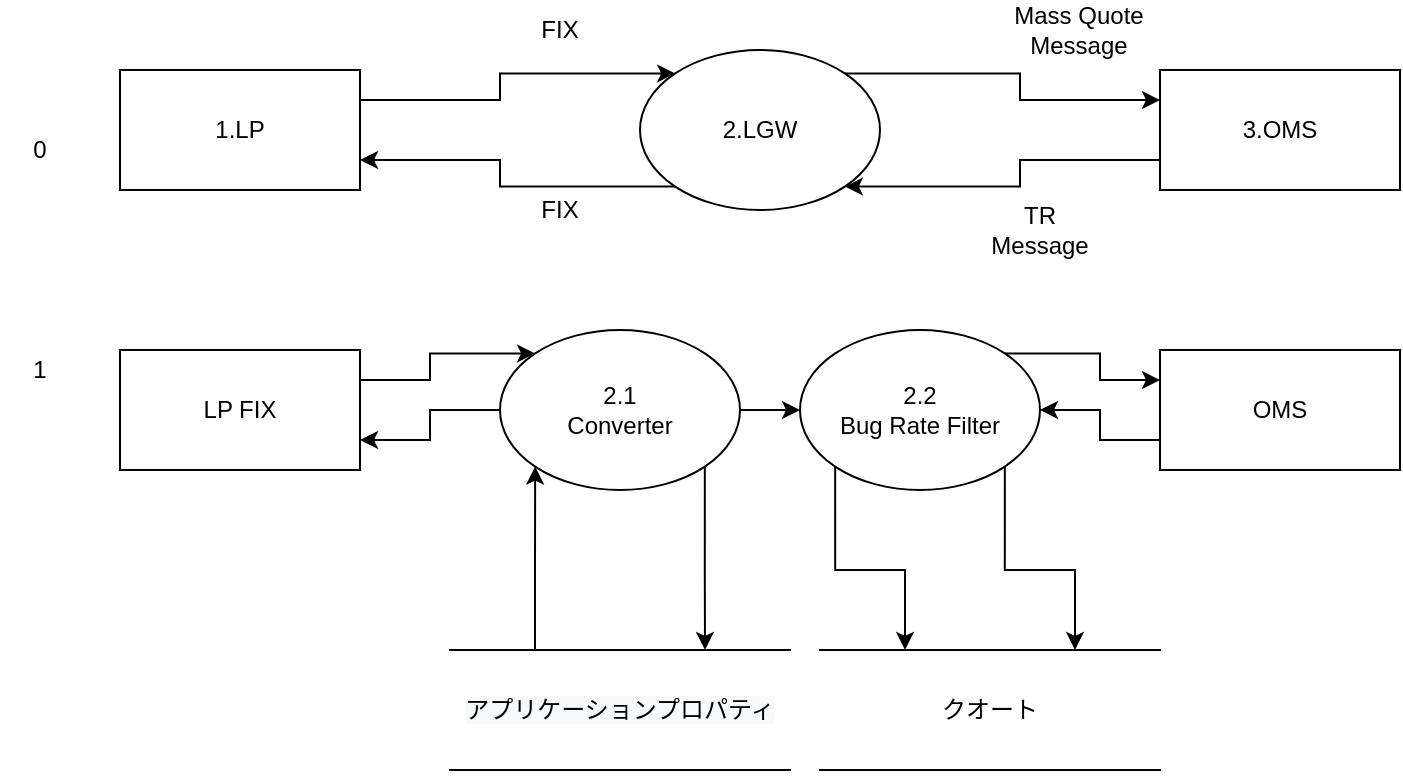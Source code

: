 <mxfile version="14.1.1" type="github">
  <diagram name="Page-1" id="ad52d381-51e7-2e0d-a935-2d0ddd2fd229">
    <mxGraphModel dx="1422" dy="835" grid="1" gridSize="10" guides="1" tooltips="1" connect="1" arrows="1" fold="1" page="1" pageScale="1" pageWidth="1100" pageHeight="850" background="#ffffff" math="0" shadow="0">
      <root>
        <mxCell id="0" />
        <mxCell id="1" parent="0" />
        <mxCell id="V-zPVXptcWE3XgrfxsmW-6" style="edgeStyle=orthogonalEdgeStyle;rounded=0;orthogonalLoop=1;jettySize=auto;html=1;exitX=1;exitY=0.25;exitDx=0;exitDy=0;entryX=0;entryY=0;entryDx=0;entryDy=0;" edge="1" parent="1" source="V-zPVXptcWE3XgrfxsmW-1" target="V-zPVXptcWE3XgrfxsmW-2">
          <mxGeometry relative="1" as="geometry" />
        </mxCell>
        <mxCell id="V-zPVXptcWE3XgrfxsmW-1" value="1.LP" style="rounded=0;whiteSpace=wrap;html=1;" vertex="1" parent="1">
          <mxGeometry x="120" y="50" width="120" height="60" as="geometry" />
        </mxCell>
        <mxCell id="V-zPVXptcWE3XgrfxsmW-7" style="edgeStyle=orthogonalEdgeStyle;rounded=0;orthogonalLoop=1;jettySize=auto;html=1;exitX=1;exitY=0;exitDx=0;exitDy=0;entryX=0;entryY=0.25;entryDx=0;entryDy=0;" edge="1" parent="1" source="V-zPVXptcWE3XgrfxsmW-2" target="V-zPVXptcWE3XgrfxsmW-5">
          <mxGeometry relative="1" as="geometry" />
        </mxCell>
        <mxCell id="V-zPVXptcWE3XgrfxsmW-25" style="edgeStyle=orthogonalEdgeStyle;rounded=0;orthogonalLoop=1;jettySize=auto;html=1;exitX=0;exitY=1;exitDx=0;exitDy=0;entryX=1;entryY=0.75;entryDx=0;entryDy=0;" edge="1" parent="1" source="V-zPVXptcWE3XgrfxsmW-2" target="V-zPVXptcWE3XgrfxsmW-1">
          <mxGeometry relative="1" as="geometry" />
        </mxCell>
        <mxCell id="V-zPVXptcWE3XgrfxsmW-2" value="2.LGW" style="ellipse;whiteSpace=wrap;html=1;" vertex="1" parent="1">
          <mxGeometry x="380" y="40" width="120" height="80" as="geometry" />
        </mxCell>
        <mxCell id="V-zPVXptcWE3XgrfxsmW-4" value="1" style="text;html=1;strokeColor=none;fillColor=none;align=center;verticalAlign=middle;whiteSpace=wrap;rounded=0;" vertex="1" parent="1">
          <mxGeometry x="60" y="190" width="40" height="20" as="geometry" />
        </mxCell>
        <mxCell id="V-zPVXptcWE3XgrfxsmW-26" style="edgeStyle=orthogonalEdgeStyle;rounded=0;orthogonalLoop=1;jettySize=auto;html=1;exitX=0;exitY=0.75;exitDx=0;exitDy=0;entryX=1;entryY=1;entryDx=0;entryDy=0;" edge="1" parent="1" source="V-zPVXptcWE3XgrfxsmW-5" target="V-zPVXptcWE3XgrfxsmW-2">
          <mxGeometry relative="1" as="geometry" />
        </mxCell>
        <mxCell id="V-zPVXptcWE3XgrfxsmW-5" value="3.OMS" style="rounded=0;whiteSpace=wrap;html=1;" vertex="1" parent="1">
          <mxGeometry x="640" y="50" width="120" height="60" as="geometry" />
        </mxCell>
        <mxCell id="V-zPVXptcWE3XgrfxsmW-8" value="0" style="text;html=1;strokeColor=none;fillColor=none;align=center;verticalAlign=middle;whiteSpace=wrap;rounded=0;" vertex="1" parent="1">
          <mxGeometry x="60" y="80" width="40" height="20" as="geometry" />
        </mxCell>
        <mxCell id="V-zPVXptcWE3XgrfxsmW-15" style="edgeStyle=orthogonalEdgeStyle;rounded=0;orthogonalLoop=1;jettySize=auto;html=1;exitX=1;exitY=0.25;exitDx=0;exitDy=0;entryX=0;entryY=0;entryDx=0;entryDy=0;" edge="1" parent="1" source="V-zPVXptcWE3XgrfxsmW-9" target="V-zPVXptcWE3XgrfxsmW-10">
          <mxGeometry relative="1" as="geometry" />
        </mxCell>
        <mxCell id="V-zPVXptcWE3XgrfxsmW-9" value="LP FIX" style="rounded=0;whiteSpace=wrap;html=1;" vertex="1" parent="1">
          <mxGeometry x="120" y="190" width="120" height="60" as="geometry" />
        </mxCell>
        <mxCell id="V-zPVXptcWE3XgrfxsmW-14" style="edgeStyle=orthogonalEdgeStyle;rounded=0;orthogonalLoop=1;jettySize=auto;html=1;exitX=1;exitY=1;exitDx=0;exitDy=0;entryX=0.75;entryY=0;entryDx=0;entryDy=0;" edge="1" parent="1" source="V-zPVXptcWE3XgrfxsmW-10" target="V-zPVXptcWE3XgrfxsmW-34">
          <mxGeometry relative="1" as="geometry">
            <mxPoint x="424.5" y="343" as="targetPoint" />
          </mxGeometry>
        </mxCell>
        <mxCell id="V-zPVXptcWE3XgrfxsmW-17" style="edgeStyle=orthogonalEdgeStyle;rounded=0;orthogonalLoop=1;jettySize=auto;html=1;exitX=1;exitY=0.5;exitDx=0;exitDy=0;" edge="1" parent="1" source="V-zPVXptcWE3XgrfxsmW-10" target="V-zPVXptcWE3XgrfxsmW-16">
          <mxGeometry relative="1" as="geometry" />
        </mxCell>
        <mxCell id="V-zPVXptcWE3XgrfxsmW-23" style="edgeStyle=orthogonalEdgeStyle;rounded=0;orthogonalLoop=1;jettySize=auto;html=1;exitX=0;exitY=0.5;exitDx=0;exitDy=0;entryX=1;entryY=0.75;entryDx=0;entryDy=0;" edge="1" parent="1" source="V-zPVXptcWE3XgrfxsmW-10" target="V-zPVXptcWE3XgrfxsmW-9">
          <mxGeometry relative="1" as="geometry" />
        </mxCell>
        <mxCell id="V-zPVXptcWE3XgrfxsmW-10" value="2.1 &lt;br&gt;Converter" style="ellipse;whiteSpace=wrap;html=1;" vertex="1" parent="1">
          <mxGeometry x="310" y="180" width="120" height="80" as="geometry" />
        </mxCell>
        <mxCell id="V-zPVXptcWE3XgrfxsmW-13" style="edgeStyle=orthogonalEdgeStyle;rounded=0;orthogonalLoop=1;jettySize=auto;html=1;exitX=0.25;exitY=0;exitDx=0;exitDy=0;entryX=0;entryY=1;entryDx=0;entryDy=0;" edge="1" parent="1" source="V-zPVXptcWE3XgrfxsmW-34" target="V-zPVXptcWE3XgrfxsmW-10">
          <mxGeometry relative="1" as="geometry">
            <mxPoint x="327.94" y="341.02" as="sourcePoint" />
          </mxGeometry>
        </mxCell>
        <mxCell id="V-zPVXptcWE3XgrfxsmW-19" style="edgeStyle=orthogonalEdgeStyle;rounded=0;orthogonalLoop=1;jettySize=auto;html=1;exitX=1;exitY=0;exitDx=0;exitDy=0;entryX=0;entryY=0.25;entryDx=0;entryDy=0;" edge="1" parent="1" source="V-zPVXptcWE3XgrfxsmW-16" target="V-zPVXptcWE3XgrfxsmW-18">
          <mxGeometry relative="1" as="geometry" />
        </mxCell>
        <mxCell id="V-zPVXptcWE3XgrfxsmW-21" style="edgeStyle=orthogonalEdgeStyle;rounded=0;orthogonalLoop=1;jettySize=auto;html=1;exitX=0;exitY=1;exitDx=0;exitDy=0;entryX=0.25;entryY=0;entryDx=0;entryDy=0;" edge="1" parent="1" source="V-zPVXptcWE3XgrfxsmW-16" target="V-zPVXptcWE3XgrfxsmW-35">
          <mxGeometry relative="1" as="geometry">
            <mxPoint x="490.5" y="343" as="targetPoint" />
          </mxGeometry>
        </mxCell>
        <mxCell id="V-zPVXptcWE3XgrfxsmW-22" style="edgeStyle=orthogonalEdgeStyle;rounded=0;orthogonalLoop=1;jettySize=auto;html=1;exitX=1;exitY=1;exitDx=0;exitDy=0;entryX=0.75;entryY=0;entryDx=0;entryDy=0;" edge="1" parent="1" source="V-zPVXptcWE3XgrfxsmW-16" target="V-zPVXptcWE3XgrfxsmW-35">
          <mxGeometry relative="1" as="geometry">
            <mxPoint x="609.5" y="343" as="targetPoint" />
          </mxGeometry>
        </mxCell>
        <mxCell id="V-zPVXptcWE3XgrfxsmW-16" value="2.2&lt;br&gt;Bug Rate Filter" style="ellipse;whiteSpace=wrap;html=1;" vertex="1" parent="1">
          <mxGeometry x="460" y="180" width="120" height="80" as="geometry" />
        </mxCell>
        <mxCell id="V-zPVXptcWE3XgrfxsmW-33" style="edgeStyle=orthogonalEdgeStyle;rounded=0;orthogonalLoop=1;jettySize=auto;html=1;exitX=0;exitY=0.75;exitDx=0;exitDy=0;entryX=1;entryY=0.5;entryDx=0;entryDy=0;" edge="1" parent="1" source="V-zPVXptcWE3XgrfxsmW-18" target="V-zPVXptcWE3XgrfxsmW-16">
          <mxGeometry relative="1" as="geometry" />
        </mxCell>
        <mxCell id="V-zPVXptcWE3XgrfxsmW-18" value="OMS" style="rounded=0;whiteSpace=wrap;html=1;" vertex="1" parent="1">
          <mxGeometry x="640" y="190" width="120" height="60" as="geometry" />
        </mxCell>
        <mxCell id="V-zPVXptcWE3XgrfxsmW-27" value="FIX" style="text;html=1;strokeColor=none;fillColor=none;align=center;verticalAlign=middle;whiteSpace=wrap;rounded=0;" vertex="1" parent="1">
          <mxGeometry x="320" y="20" width="40" height="20" as="geometry" />
        </mxCell>
        <mxCell id="V-zPVXptcWE3XgrfxsmW-29" value="FIX" style="text;html=1;strokeColor=none;fillColor=none;align=center;verticalAlign=middle;whiteSpace=wrap;rounded=0;" vertex="1" parent="1">
          <mxGeometry x="320" y="110" width="40" height="20" as="geometry" />
        </mxCell>
        <mxCell id="V-zPVXptcWE3XgrfxsmW-30" value="Mass Quote Message" style="text;html=1;strokeColor=none;fillColor=none;align=center;verticalAlign=middle;whiteSpace=wrap;rounded=0;" vertex="1" parent="1">
          <mxGeometry x="559" y="20" width="81" height="20" as="geometry" />
        </mxCell>
        <mxCell id="V-zPVXptcWE3XgrfxsmW-32" value="TR Message" style="text;html=1;strokeColor=none;fillColor=none;align=center;verticalAlign=middle;whiteSpace=wrap;rounded=0;" vertex="1" parent="1">
          <mxGeometry x="560" y="120" width="40" height="20" as="geometry" />
        </mxCell>
        <mxCell id="V-zPVXptcWE3XgrfxsmW-34" value="&#xa;&#xa;&lt;span style=&quot;color: rgb(0, 0, 0); font-family: helvetica; font-size: 12px; font-style: normal; font-weight: 400; letter-spacing: normal; text-align: center; text-indent: 0px; text-transform: none; word-spacing: 0px; background-color: rgb(248, 249, 250); display: inline; float: none;&quot;&gt;アプリケーションプロパティ&lt;/span&gt;&#xa;&#xa;" style="shape=partialRectangle;whiteSpace=wrap;html=1;left=0;right=0;fillColor=none;" vertex="1" parent="1">
          <mxGeometry x="285" y="340" width="170" height="60" as="geometry" />
        </mxCell>
        <mxCell id="V-zPVXptcWE3XgrfxsmW-35" value="クオート" style="shape=partialRectangle;whiteSpace=wrap;html=1;left=0;right=0;fillColor=none;" vertex="1" parent="1">
          <mxGeometry x="470" y="340" width="170" height="60" as="geometry" />
        </mxCell>
      </root>
    </mxGraphModel>
  </diagram>
</mxfile>

